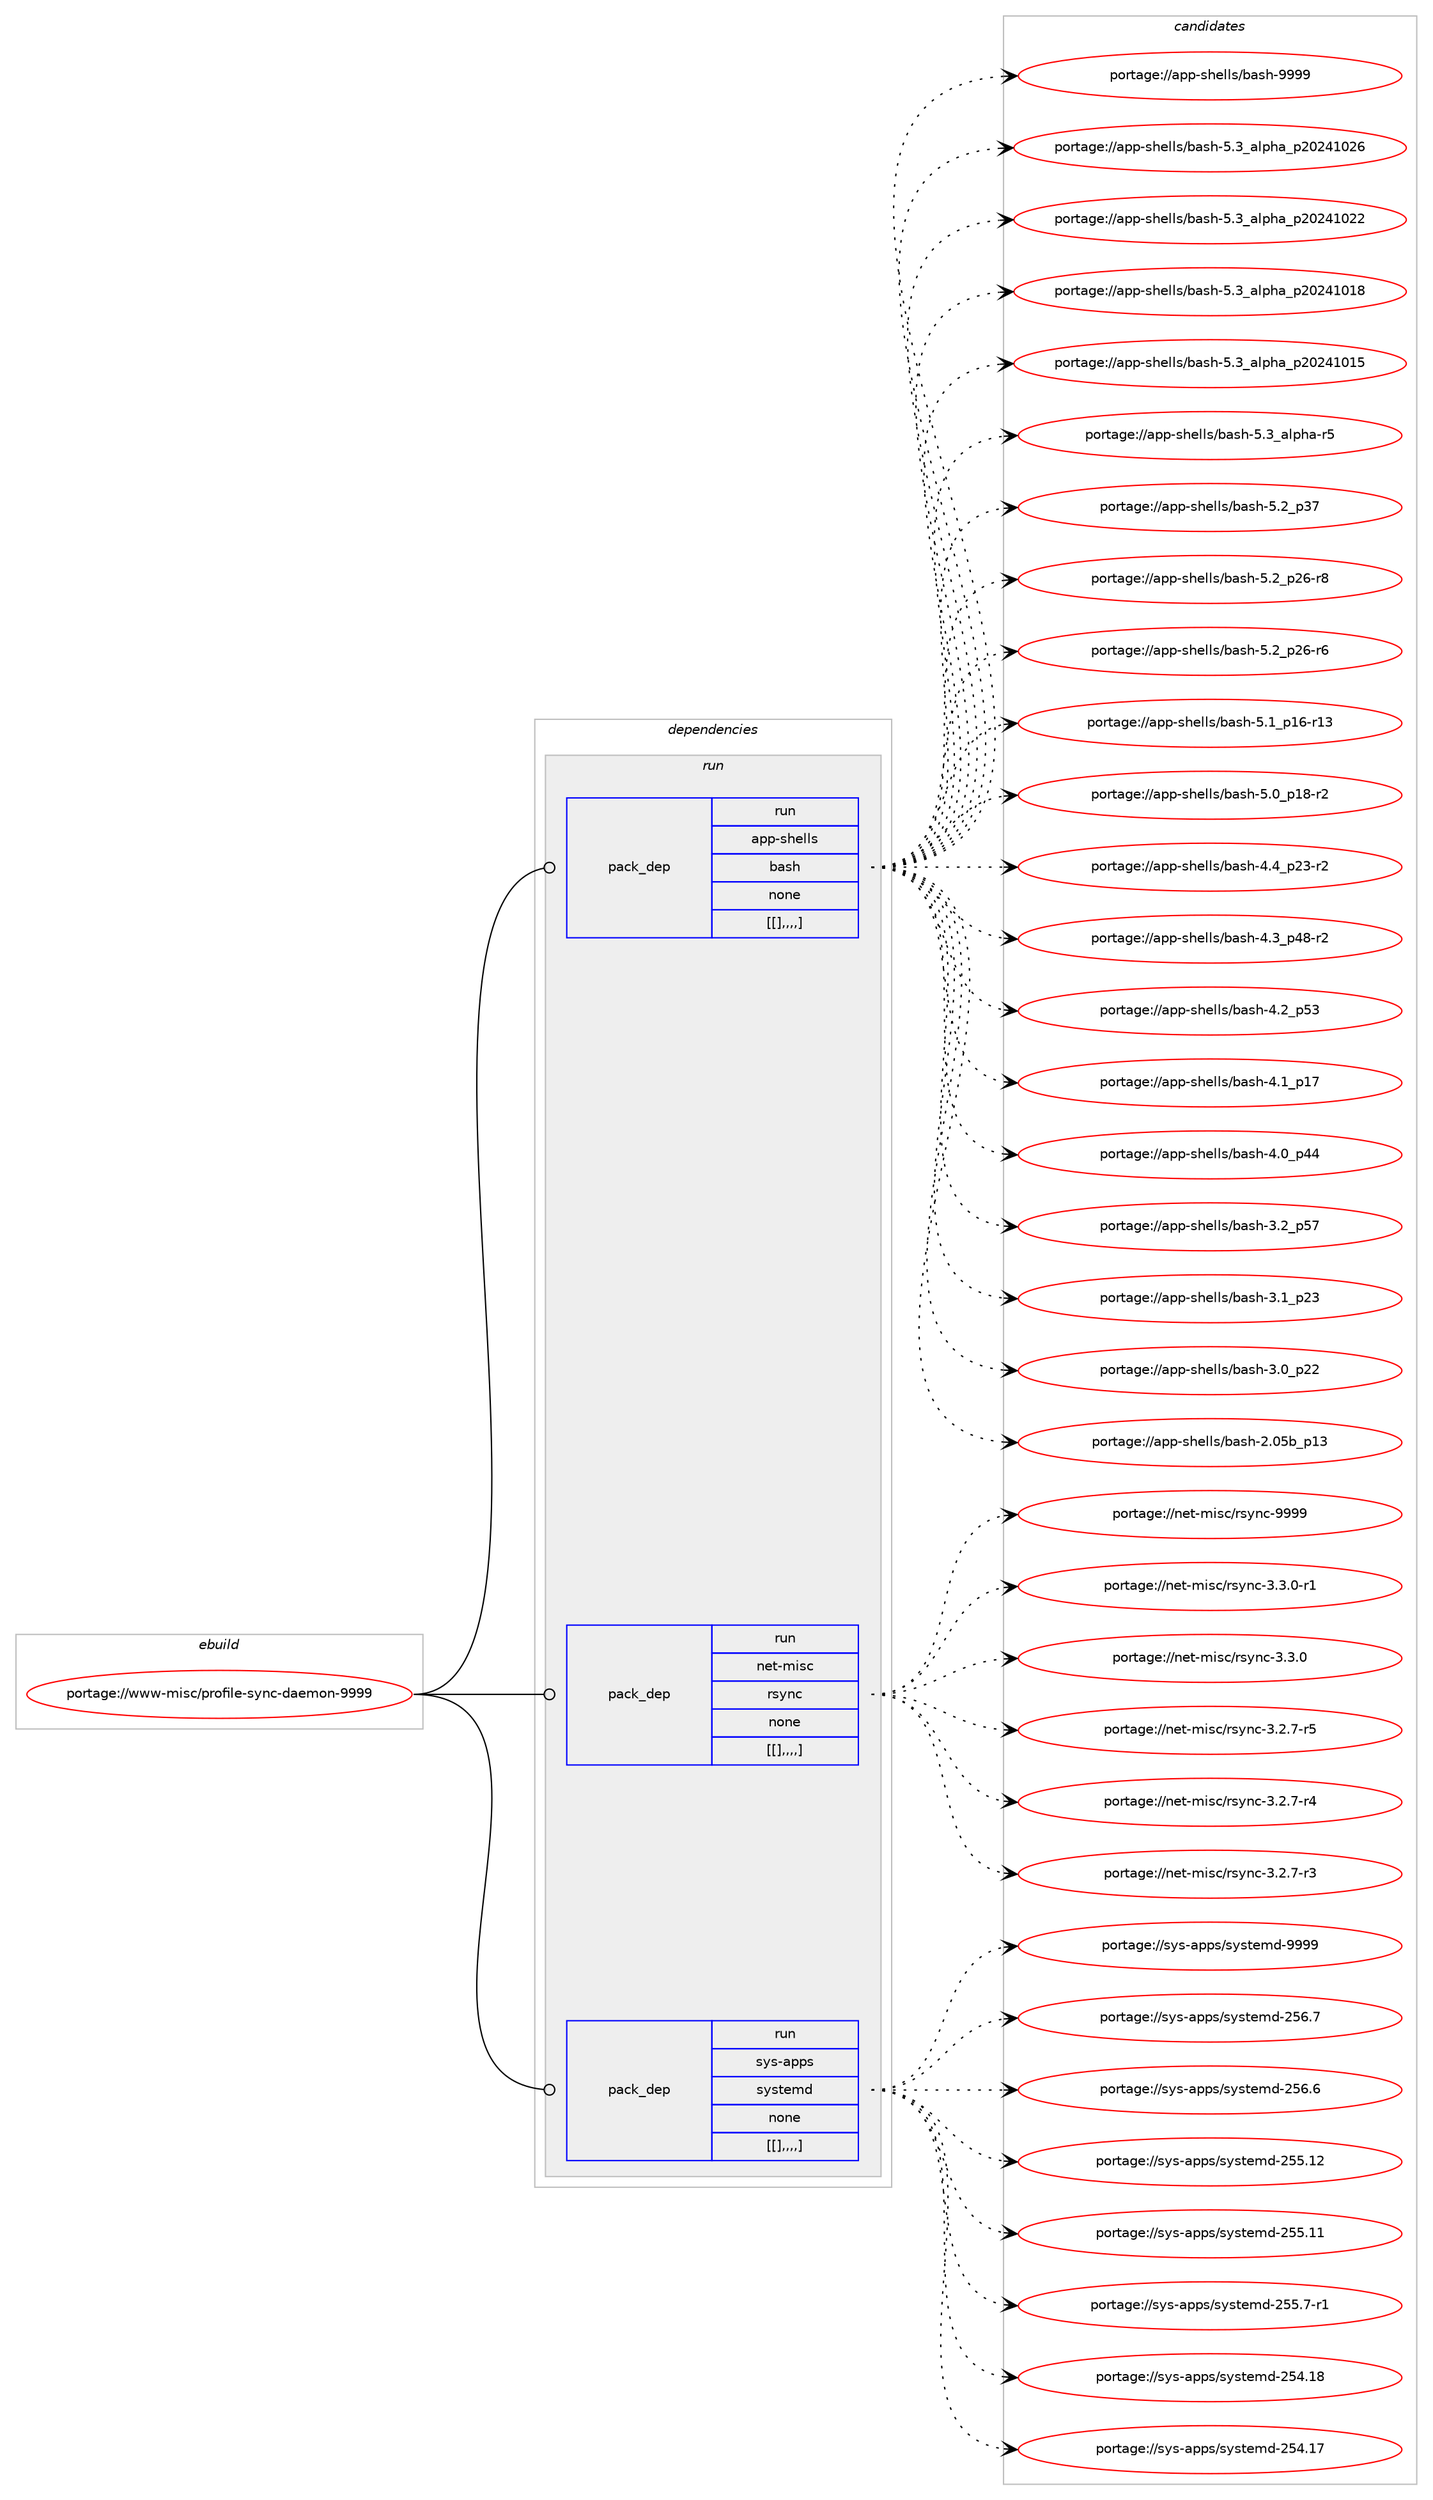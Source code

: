 digraph prolog {

# *************
# Graph options
# *************

newrank=true;
concentrate=true;
compound=true;
graph [rankdir=LR,fontname=Helvetica,fontsize=10,ranksep=1.5];#, ranksep=2.5, nodesep=0.2];
edge  [arrowhead=vee];
node  [fontname=Helvetica,fontsize=10];

# **********
# The ebuild
# **********

subgraph cluster_leftcol {
color=gray;
label=<<i>ebuild</i>>;
id [label="portage://www-misc/profile-sync-daemon-9999", color=red, width=4, href="../www-misc/profile-sync-daemon-9999.svg"];
}

# ****************
# The dependencies
# ****************

subgraph cluster_midcol {
color=gray;
label=<<i>dependencies</i>>;
subgraph cluster_compile {
fillcolor="#eeeeee";
style=filled;
label=<<i>compile</i>>;
}
subgraph cluster_compileandrun {
fillcolor="#eeeeee";
style=filled;
label=<<i>compile and run</i>>;
}
subgraph cluster_run {
fillcolor="#eeeeee";
style=filled;
label=<<i>run</i>>;
subgraph pack344849 {
dependency475823 [label=<<TABLE BORDER="0" CELLBORDER="1" CELLSPACING="0" CELLPADDING="4" WIDTH="220"><TR><TD ROWSPAN="6" CELLPADDING="30">pack_dep</TD></TR><TR><TD WIDTH="110">run</TD></TR><TR><TD>app-shells</TD></TR><TR><TD>bash</TD></TR><TR><TD>none</TD></TR><TR><TD>[[],,,,]</TD></TR></TABLE>>, shape=none, color=blue];
}
id:e -> dependency475823:w [weight=20,style="solid",arrowhead="odot"];
subgraph pack344867 {
dependency475827 [label=<<TABLE BORDER="0" CELLBORDER="1" CELLSPACING="0" CELLPADDING="4" WIDTH="220"><TR><TD ROWSPAN="6" CELLPADDING="30">pack_dep</TD></TR><TR><TD WIDTH="110">run</TD></TR><TR><TD>net-misc</TD></TR><TR><TD>rsync</TD></TR><TR><TD>none</TD></TR><TR><TD>[[],,,,]</TD></TR></TABLE>>, shape=none, color=blue];
}
id:e -> dependency475827:w [weight=20,style="solid",arrowhead="odot"];
subgraph pack344886 {
dependency475884 [label=<<TABLE BORDER="0" CELLBORDER="1" CELLSPACING="0" CELLPADDING="4" WIDTH="220"><TR><TD ROWSPAN="6" CELLPADDING="30">pack_dep</TD></TR><TR><TD WIDTH="110">run</TD></TR><TR><TD>sys-apps</TD></TR><TR><TD>systemd</TD></TR><TR><TD>none</TD></TR><TR><TD>[[],,,,]</TD></TR></TABLE>>, shape=none, color=blue];
}
id:e -> dependency475884:w [weight=20,style="solid",arrowhead="odot"];
}
}

# **************
# The candidates
# **************

subgraph cluster_choices {
rank=same;
color=gray;
label=<<i>candidates</i>>;

subgraph choice343457 {
color=black;
nodesep=1;
choice97112112451151041011081081154798971151044557575757 [label="portage://app-shells/bash-9999", color=red, width=4,href="../app-shells/bash-9999.svg"];
choice971121124511510410110810811547989711510445534651959710811210497951125048505249485054 [label="portage://app-shells/bash-5.3_alpha_p20241026", color=red, width=4,href="../app-shells/bash-5.3_alpha_p20241026.svg"];
choice971121124511510410110810811547989711510445534651959710811210497951125048505249485050 [label="portage://app-shells/bash-5.3_alpha_p20241022", color=red, width=4,href="../app-shells/bash-5.3_alpha_p20241022.svg"];
choice971121124511510410110810811547989711510445534651959710811210497951125048505249484956 [label="portage://app-shells/bash-5.3_alpha_p20241018", color=red, width=4,href="../app-shells/bash-5.3_alpha_p20241018.svg"];
choice971121124511510410110810811547989711510445534651959710811210497951125048505249484953 [label="portage://app-shells/bash-5.3_alpha_p20241015", color=red, width=4,href="../app-shells/bash-5.3_alpha_p20241015.svg"];
choice9711211245115104101108108115479897115104455346519597108112104974511453 [label="portage://app-shells/bash-5.3_alpha-r5", color=red, width=4,href="../app-shells/bash-5.3_alpha-r5.svg"];
choice971121124511510410110810811547989711510445534650951125155 [label="portage://app-shells/bash-5.2_p37", color=red, width=4,href="../app-shells/bash-5.2_p37.svg"];
choice9711211245115104101108108115479897115104455346509511250544511456 [label="portage://app-shells/bash-5.2_p26-r8", color=red, width=4,href="../app-shells/bash-5.2_p26-r8.svg"];
choice9711211245115104101108108115479897115104455346509511250544511454 [label="portage://app-shells/bash-5.2_p26-r6", color=red, width=4,href="../app-shells/bash-5.2_p26-r6.svg"];
choice971121124511510410110810811547989711510445534649951124954451144951 [label="portage://app-shells/bash-5.1_p16-r13", color=red, width=4,href="../app-shells/bash-5.1_p16-r13.svg"];
choice9711211245115104101108108115479897115104455346489511249564511450 [label="portage://app-shells/bash-5.0_p18-r2", color=red, width=4,href="../app-shells/bash-5.0_p18-r2.svg"];
choice9711211245115104101108108115479897115104455246529511250514511450 [label="portage://app-shells/bash-4.4_p23-r2", color=red, width=4,href="../app-shells/bash-4.4_p23-r2.svg"];
choice9711211245115104101108108115479897115104455246519511252564511450 [label="portage://app-shells/bash-4.3_p48-r2", color=red, width=4,href="../app-shells/bash-4.3_p48-r2.svg"];
choice971121124511510410110810811547989711510445524650951125351 [label="portage://app-shells/bash-4.2_p53", color=red, width=4,href="../app-shells/bash-4.2_p53.svg"];
choice971121124511510410110810811547989711510445524649951124955 [label="portage://app-shells/bash-4.1_p17", color=red, width=4,href="../app-shells/bash-4.1_p17.svg"];
choice971121124511510410110810811547989711510445524648951125252 [label="portage://app-shells/bash-4.0_p44", color=red, width=4,href="../app-shells/bash-4.0_p44.svg"];
choice971121124511510410110810811547989711510445514650951125355 [label="portage://app-shells/bash-3.2_p57", color=red, width=4,href="../app-shells/bash-3.2_p57.svg"];
choice971121124511510410110810811547989711510445514649951125051 [label="portage://app-shells/bash-3.1_p23", color=red, width=4,href="../app-shells/bash-3.1_p23.svg"];
choice971121124511510410110810811547989711510445514648951125050 [label="portage://app-shells/bash-3.0_p22", color=red, width=4,href="../app-shells/bash-3.0_p22.svg"];
choice9711211245115104101108108115479897115104455046485398951124951 [label="portage://app-shells/bash-2.05b_p13", color=red, width=4,href="../app-shells/bash-2.05b_p13.svg"];
dependency475823:e -> choice97112112451151041011081081154798971151044557575757:w [style=dotted,weight="100"];
dependency475823:e -> choice971121124511510410110810811547989711510445534651959710811210497951125048505249485054:w [style=dotted,weight="100"];
dependency475823:e -> choice971121124511510410110810811547989711510445534651959710811210497951125048505249485050:w [style=dotted,weight="100"];
dependency475823:e -> choice971121124511510410110810811547989711510445534651959710811210497951125048505249484956:w [style=dotted,weight="100"];
dependency475823:e -> choice971121124511510410110810811547989711510445534651959710811210497951125048505249484953:w [style=dotted,weight="100"];
dependency475823:e -> choice9711211245115104101108108115479897115104455346519597108112104974511453:w [style=dotted,weight="100"];
dependency475823:e -> choice971121124511510410110810811547989711510445534650951125155:w [style=dotted,weight="100"];
dependency475823:e -> choice9711211245115104101108108115479897115104455346509511250544511456:w [style=dotted,weight="100"];
dependency475823:e -> choice9711211245115104101108108115479897115104455346509511250544511454:w [style=dotted,weight="100"];
dependency475823:e -> choice971121124511510410110810811547989711510445534649951124954451144951:w [style=dotted,weight="100"];
dependency475823:e -> choice9711211245115104101108108115479897115104455346489511249564511450:w [style=dotted,weight="100"];
dependency475823:e -> choice9711211245115104101108108115479897115104455246529511250514511450:w [style=dotted,weight="100"];
dependency475823:e -> choice9711211245115104101108108115479897115104455246519511252564511450:w [style=dotted,weight="100"];
dependency475823:e -> choice971121124511510410110810811547989711510445524650951125351:w [style=dotted,weight="100"];
dependency475823:e -> choice971121124511510410110810811547989711510445524649951124955:w [style=dotted,weight="100"];
dependency475823:e -> choice971121124511510410110810811547989711510445524648951125252:w [style=dotted,weight="100"];
dependency475823:e -> choice971121124511510410110810811547989711510445514650951125355:w [style=dotted,weight="100"];
dependency475823:e -> choice971121124511510410110810811547989711510445514649951125051:w [style=dotted,weight="100"];
dependency475823:e -> choice971121124511510410110810811547989711510445514648951125050:w [style=dotted,weight="100"];
dependency475823:e -> choice9711211245115104101108108115479897115104455046485398951124951:w [style=dotted,weight="100"];
}
subgraph choice343475 {
color=black;
nodesep=1;
choice110101116451091051159947114115121110994557575757 [label="portage://net-misc/rsync-9999", color=red, width=4,href="../net-misc/rsync-9999.svg"];
choice110101116451091051159947114115121110994551465146484511449 [label="portage://net-misc/rsync-3.3.0-r1", color=red, width=4,href="../net-misc/rsync-3.3.0-r1.svg"];
choice11010111645109105115994711411512111099455146514648 [label="portage://net-misc/rsync-3.3.0", color=red, width=4,href="../net-misc/rsync-3.3.0.svg"];
choice110101116451091051159947114115121110994551465046554511453 [label="portage://net-misc/rsync-3.2.7-r5", color=red, width=4,href="../net-misc/rsync-3.2.7-r5.svg"];
choice110101116451091051159947114115121110994551465046554511452 [label="portage://net-misc/rsync-3.2.7-r4", color=red, width=4,href="../net-misc/rsync-3.2.7-r4.svg"];
choice110101116451091051159947114115121110994551465046554511451 [label="portage://net-misc/rsync-3.2.7-r3", color=red, width=4,href="../net-misc/rsync-3.2.7-r3.svg"];
dependency475827:e -> choice110101116451091051159947114115121110994557575757:w [style=dotted,weight="100"];
dependency475827:e -> choice110101116451091051159947114115121110994551465146484511449:w [style=dotted,weight="100"];
dependency475827:e -> choice11010111645109105115994711411512111099455146514648:w [style=dotted,weight="100"];
dependency475827:e -> choice110101116451091051159947114115121110994551465046554511453:w [style=dotted,weight="100"];
dependency475827:e -> choice110101116451091051159947114115121110994551465046554511452:w [style=dotted,weight="100"];
dependency475827:e -> choice110101116451091051159947114115121110994551465046554511451:w [style=dotted,weight="100"];
}
subgraph choice343479 {
color=black;
nodesep=1;
choice1151211154597112112115471151211151161011091004557575757 [label="portage://sys-apps/systemd-9999", color=red, width=4,href="../sys-apps/systemd-9999.svg"];
choice115121115459711211211547115121115116101109100455053544655 [label="portage://sys-apps/systemd-256.7", color=red, width=4,href="../sys-apps/systemd-256.7.svg"];
choice115121115459711211211547115121115116101109100455053544654 [label="portage://sys-apps/systemd-256.6", color=red, width=4,href="../sys-apps/systemd-256.6.svg"];
choice11512111545971121121154711512111511610110910045505353464950 [label="portage://sys-apps/systemd-255.12", color=red, width=4,href="../sys-apps/systemd-255.12.svg"];
choice11512111545971121121154711512111511610110910045505353464949 [label="portage://sys-apps/systemd-255.11", color=red, width=4,href="../sys-apps/systemd-255.11.svg"];
choice1151211154597112112115471151211151161011091004550535346554511449 [label="portage://sys-apps/systemd-255.7-r1", color=red, width=4,href="../sys-apps/systemd-255.7-r1.svg"];
choice11512111545971121121154711512111511610110910045505352464956 [label="portage://sys-apps/systemd-254.18", color=red, width=4,href="../sys-apps/systemd-254.18.svg"];
choice11512111545971121121154711512111511610110910045505352464955 [label="portage://sys-apps/systemd-254.17", color=red, width=4,href="../sys-apps/systemd-254.17.svg"];
dependency475884:e -> choice1151211154597112112115471151211151161011091004557575757:w [style=dotted,weight="100"];
dependency475884:e -> choice115121115459711211211547115121115116101109100455053544655:w [style=dotted,weight="100"];
dependency475884:e -> choice115121115459711211211547115121115116101109100455053544654:w [style=dotted,weight="100"];
dependency475884:e -> choice11512111545971121121154711512111511610110910045505353464950:w [style=dotted,weight="100"];
dependency475884:e -> choice11512111545971121121154711512111511610110910045505353464949:w [style=dotted,weight="100"];
dependency475884:e -> choice1151211154597112112115471151211151161011091004550535346554511449:w [style=dotted,weight="100"];
dependency475884:e -> choice11512111545971121121154711512111511610110910045505352464956:w [style=dotted,weight="100"];
dependency475884:e -> choice11512111545971121121154711512111511610110910045505352464955:w [style=dotted,weight="100"];
}
}

}

